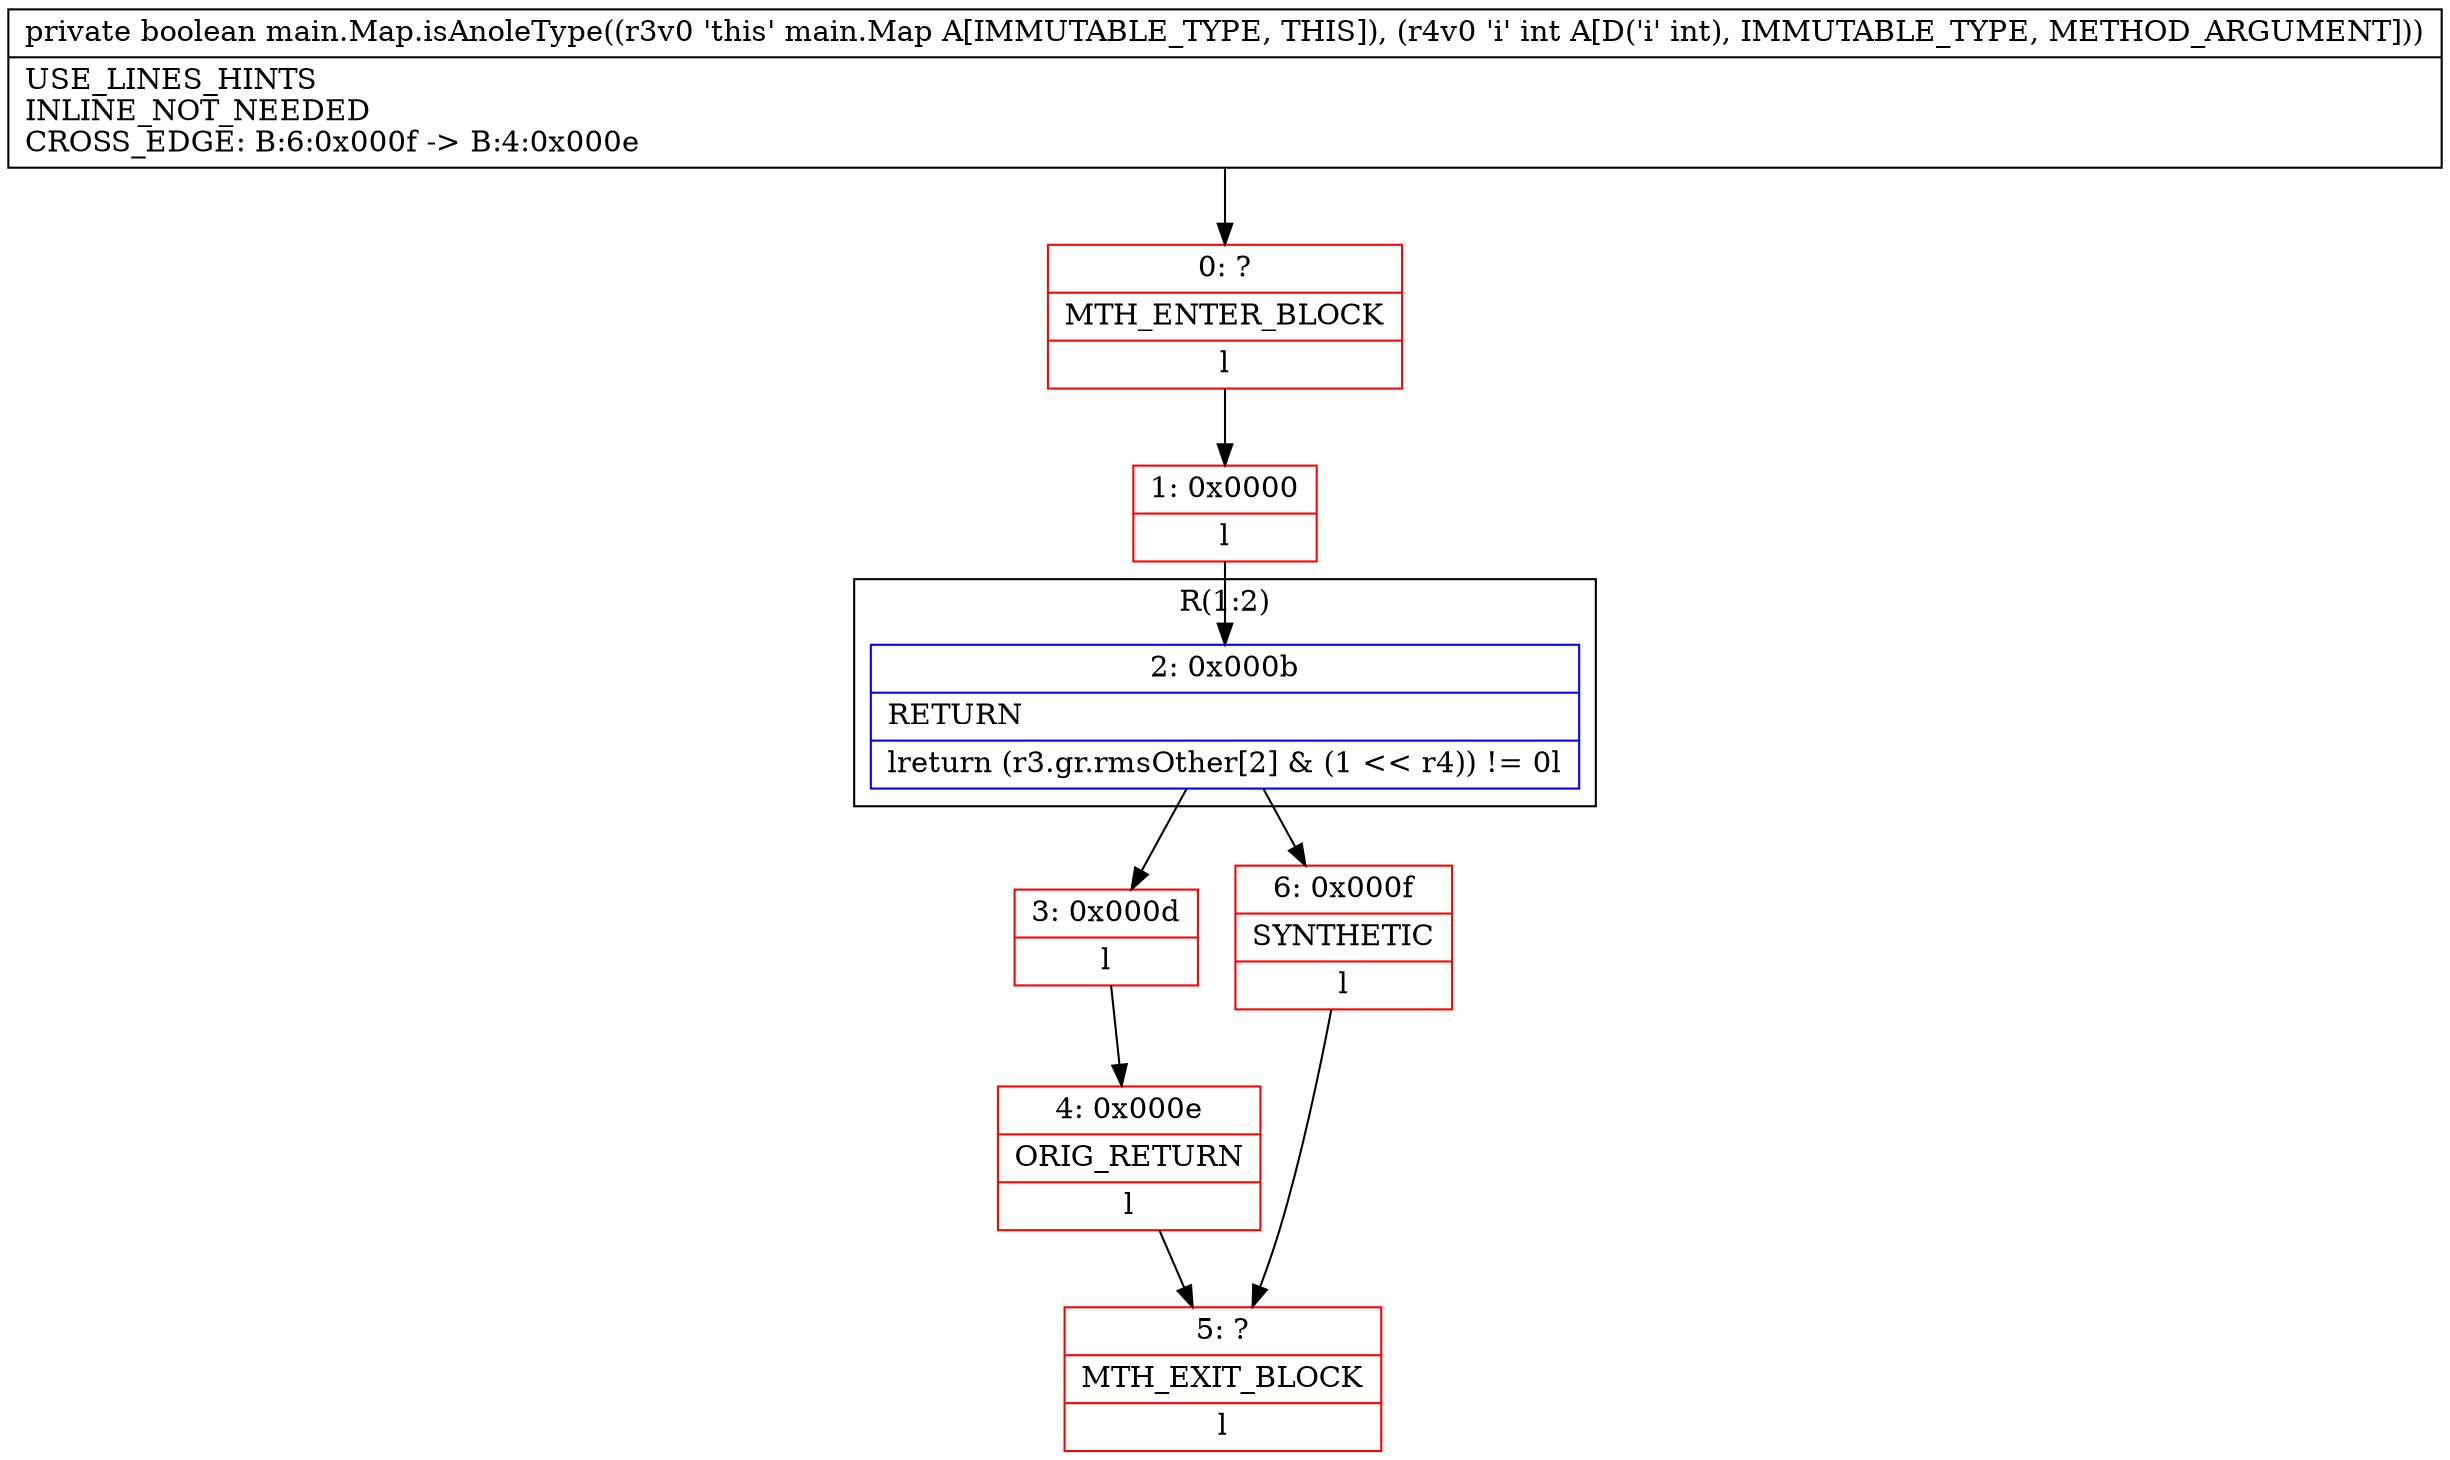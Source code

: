 digraph "CFG formain.Map.isAnoleType(I)Z" {
subgraph cluster_Region_541026911 {
label = "R(1:2)";
node [shape=record,color=blue];
Node_2 [shape=record,label="{2\:\ 0x000b|RETURN\l|lreturn (r3.gr.rmsOther[2] & (1 \<\< r4)) != 0l}"];
}
Node_0 [shape=record,color=red,label="{0\:\ ?|MTH_ENTER_BLOCK\l|l}"];
Node_1 [shape=record,color=red,label="{1\:\ 0x0000|l}"];
Node_3 [shape=record,color=red,label="{3\:\ 0x000d|l}"];
Node_4 [shape=record,color=red,label="{4\:\ 0x000e|ORIG_RETURN\l|l}"];
Node_5 [shape=record,color=red,label="{5\:\ ?|MTH_EXIT_BLOCK\l|l}"];
Node_6 [shape=record,color=red,label="{6\:\ 0x000f|SYNTHETIC\l|l}"];
MethodNode[shape=record,label="{private boolean main.Map.isAnoleType((r3v0 'this' main.Map A[IMMUTABLE_TYPE, THIS]), (r4v0 'i' int A[D('i' int), IMMUTABLE_TYPE, METHOD_ARGUMENT]))  | USE_LINES_HINTS\lINLINE_NOT_NEEDED\lCROSS_EDGE: B:6:0x000f \-\> B:4:0x000e\l}"];
MethodNode -> Node_0;
Node_2 -> Node_3;
Node_2 -> Node_6;
Node_0 -> Node_1;
Node_1 -> Node_2;
Node_3 -> Node_4;
Node_4 -> Node_5;
Node_6 -> Node_5;
}

